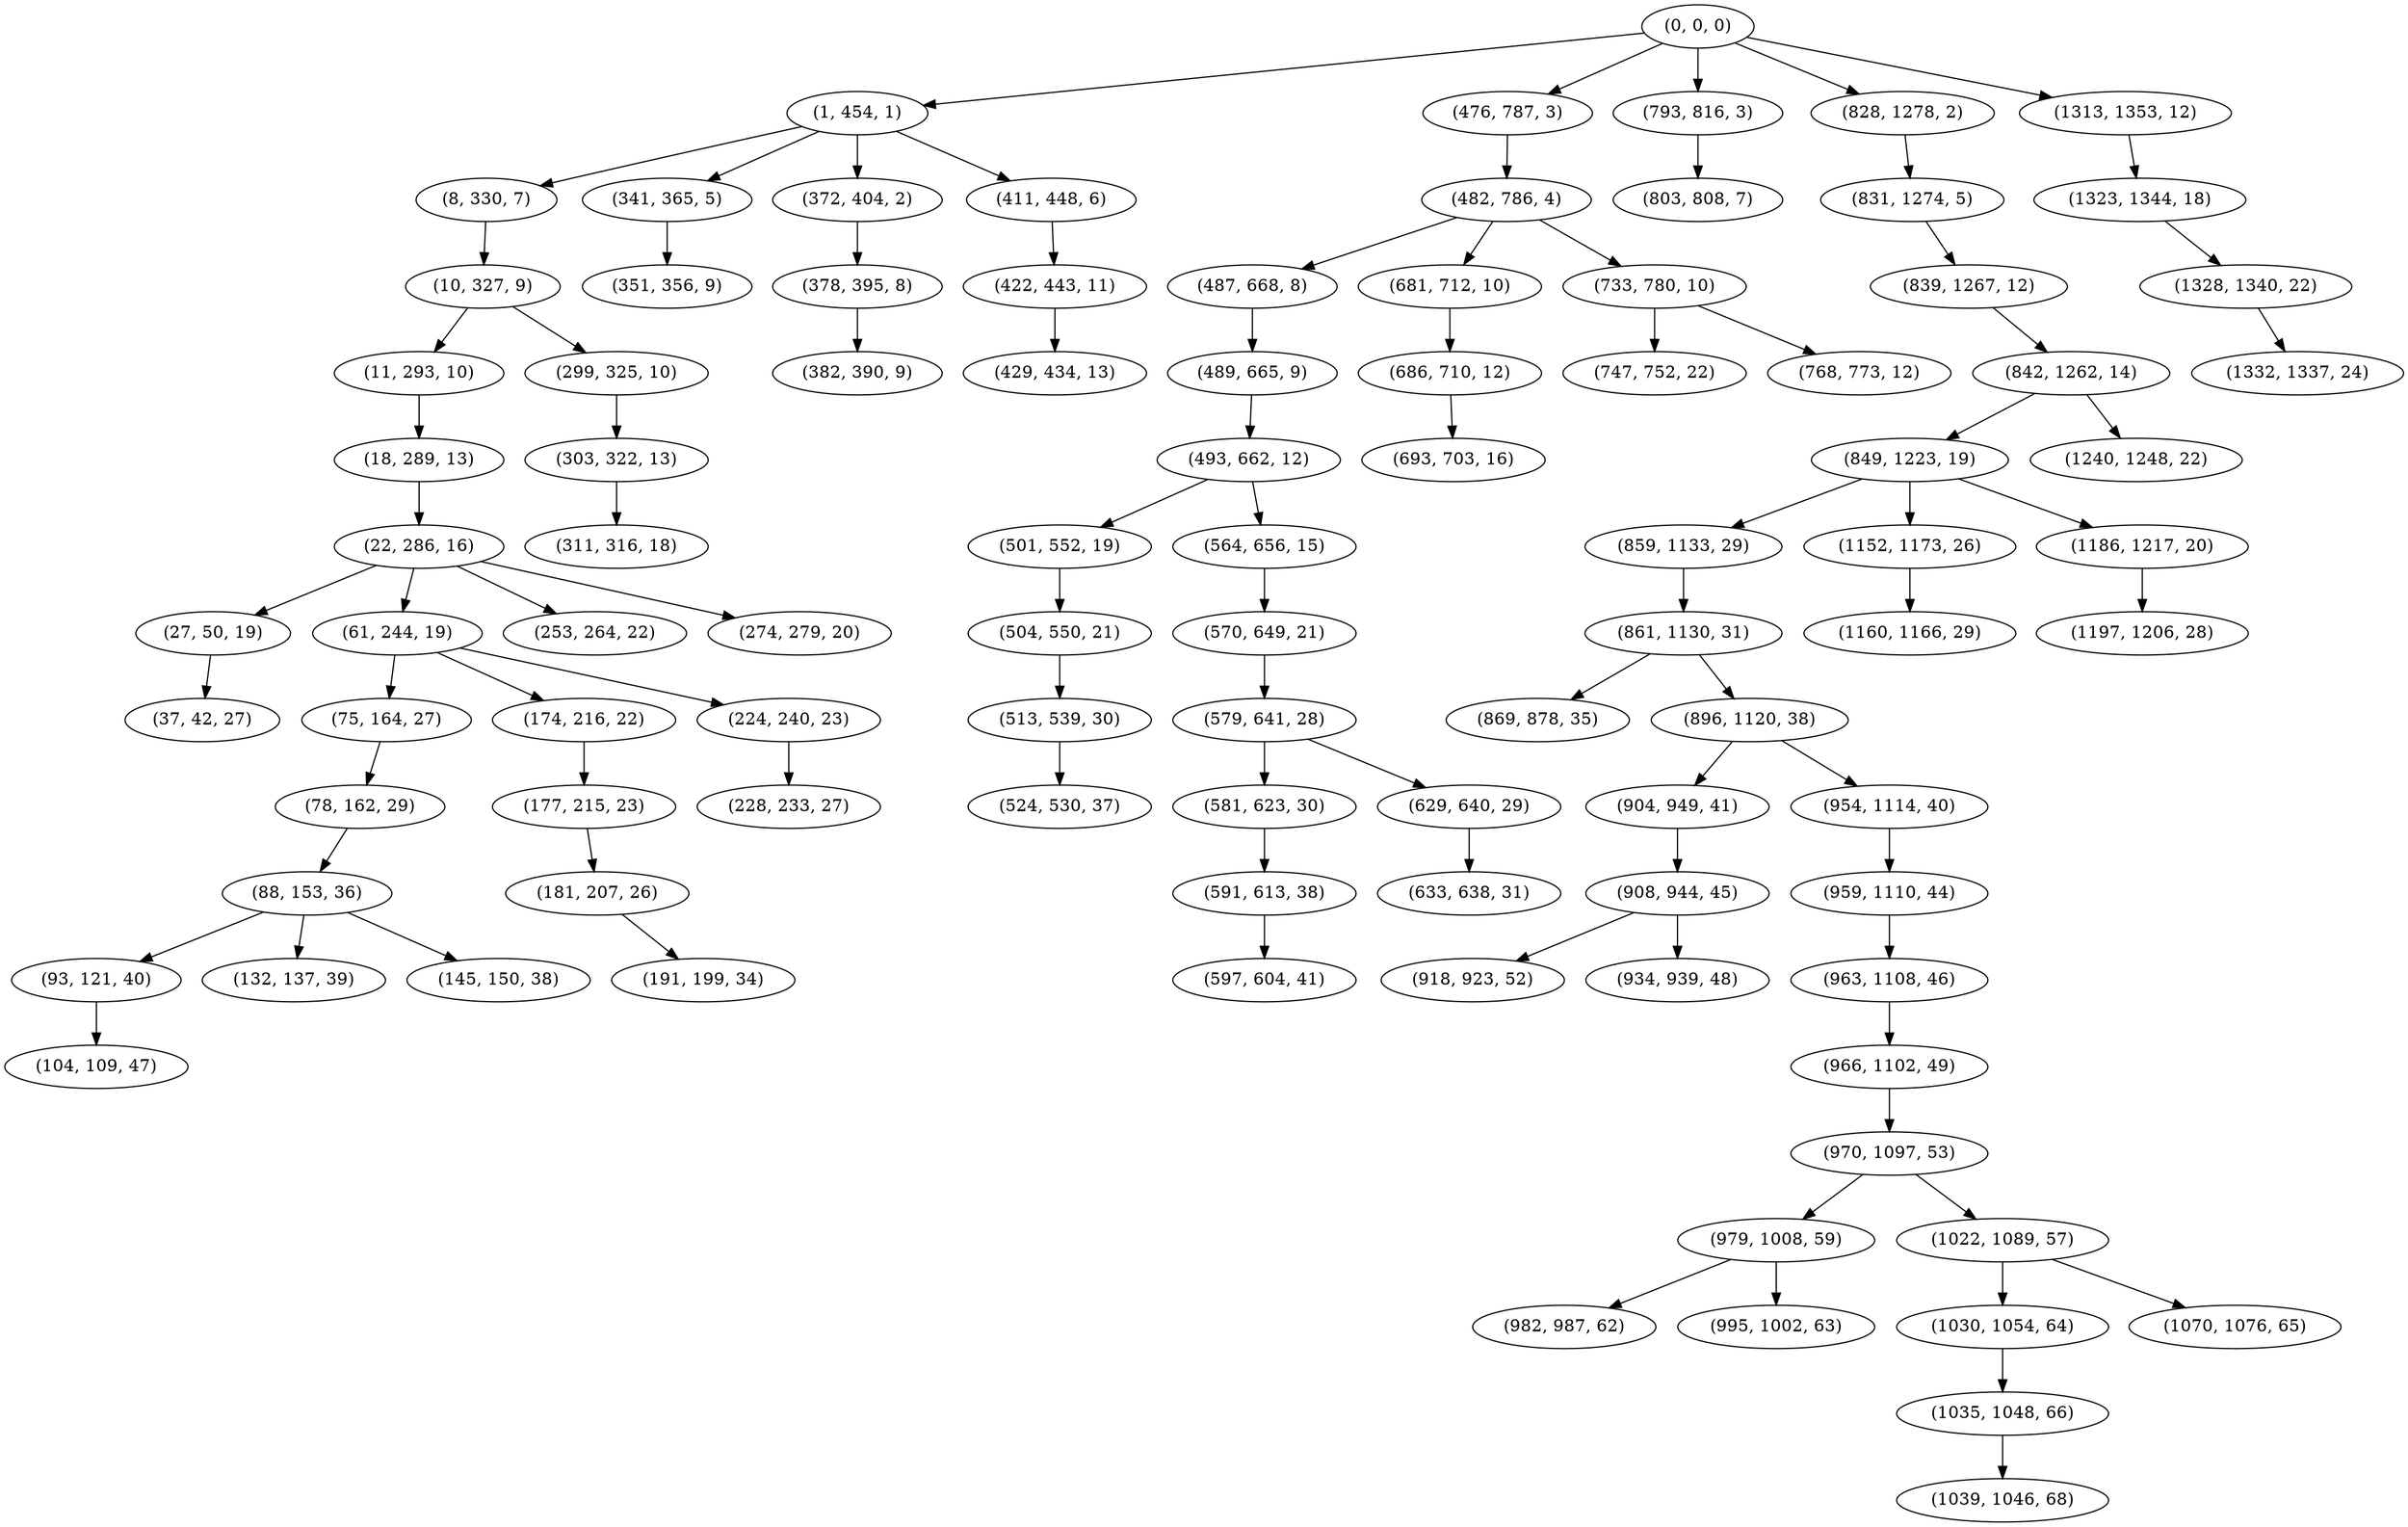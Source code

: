 digraph tree {
    "(0, 0, 0)";
    "(1, 454, 1)";
    "(8, 330, 7)";
    "(10, 327, 9)";
    "(11, 293, 10)";
    "(18, 289, 13)";
    "(22, 286, 16)";
    "(27, 50, 19)";
    "(37, 42, 27)";
    "(61, 244, 19)";
    "(75, 164, 27)";
    "(78, 162, 29)";
    "(88, 153, 36)";
    "(93, 121, 40)";
    "(104, 109, 47)";
    "(132, 137, 39)";
    "(145, 150, 38)";
    "(174, 216, 22)";
    "(177, 215, 23)";
    "(181, 207, 26)";
    "(191, 199, 34)";
    "(224, 240, 23)";
    "(228, 233, 27)";
    "(253, 264, 22)";
    "(274, 279, 20)";
    "(299, 325, 10)";
    "(303, 322, 13)";
    "(311, 316, 18)";
    "(341, 365, 5)";
    "(351, 356, 9)";
    "(372, 404, 2)";
    "(378, 395, 8)";
    "(382, 390, 9)";
    "(411, 448, 6)";
    "(422, 443, 11)";
    "(429, 434, 13)";
    "(476, 787, 3)";
    "(482, 786, 4)";
    "(487, 668, 8)";
    "(489, 665, 9)";
    "(493, 662, 12)";
    "(501, 552, 19)";
    "(504, 550, 21)";
    "(513, 539, 30)";
    "(524, 530, 37)";
    "(564, 656, 15)";
    "(570, 649, 21)";
    "(579, 641, 28)";
    "(581, 623, 30)";
    "(591, 613, 38)";
    "(597, 604, 41)";
    "(629, 640, 29)";
    "(633, 638, 31)";
    "(681, 712, 10)";
    "(686, 710, 12)";
    "(693, 703, 16)";
    "(733, 780, 10)";
    "(747, 752, 22)";
    "(768, 773, 12)";
    "(793, 816, 3)";
    "(803, 808, 7)";
    "(828, 1278, 2)";
    "(831, 1274, 5)";
    "(839, 1267, 12)";
    "(842, 1262, 14)";
    "(849, 1223, 19)";
    "(859, 1133, 29)";
    "(861, 1130, 31)";
    "(869, 878, 35)";
    "(896, 1120, 38)";
    "(904, 949, 41)";
    "(908, 944, 45)";
    "(918, 923, 52)";
    "(934, 939, 48)";
    "(954, 1114, 40)";
    "(959, 1110, 44)";
    "(963, 1108, 46)";
    "(966, 1102, 49)";
    "(970, 1097, 53)";
    "(979, 1008, 59)";
    "(982, 987, 62)";
    "(995, 1002, 63)";
    "(1022, 1089, 57)";
    "(1030, 1054, 64)";
    "(1035, 1048, 66)";
    "(1039, 1046, 68)";
    "(1070, 1076, 65)";
    "(1152, 1173, 26)";
    "(1160, 1166, 29)";
    "(1186, 1217, 20)";
    "(1197, 1206, 28)";
    "(1240, 1248, 22)";
    "(1313, 1353, 12)";
    "(1323, 1344, 18)";
    "(1328, 1340, 22)";
    "(1332, 1337, 24)";
    "(0, 0, 0)" -> "(1, 454, 1)";
    "(0, 0, 0)" -> "(476, 787, 3)";
    "(0, 0, 0)" -> "(793, 816, 3)";
    "(0, 0, 0)" -> "(828, 1278, 2)";
    "(0, 0, 0)" -> "(1313, 1353, 12)";
    "(1, 454, 1)" -> "(8, 330, 7)";
    "(1, 454, 1)" -> "(341, 365, 5)";
    "(1, 454, 1)" -> "(372, 404, 2)";
    "(1, 454, 1)" -> "(411, 448, 6)";
    "(8, 330, 7)" -> "(10, 327, 9)";
    "(10, 327, 9)" -> "(11, 293, 10)";
    "(10, 327, 9)" -> "(299, 325, 10)";
    "(11, 293, 10)" -> "(18, 289, 13)";
    "(18, 289, 13)" -> "(22, 286, 16)";
    "(22, 286, 16)" -> "(27, 50, 19)";
    "(22, 286, 16)" -> "(61, 244, 19)";
    "(22, 286, 16)" -> "(253, 264, 22)";
    "(22, 286, 16)" -> "(274, 279, 20)";
    "(27, 50, 19)" -> "(37, 42, 27)";
    "(61, 244, 19)" -> "(75, 164, 27)";
    "(61, 244, 19)" -> "(174, 216, 22)";
    "(61, 244, 19)" -> "(224, 240, 23)";
    "(75, 164, 27)" -> "(78, 162, 29)";
    "(78, 162, 29)" -> "(88, 153, 36)";
    "(88, 153, 36)" -> "(93, 121, 40)";
    "(88, 153, 36)" -> "(132, 137, 39)";
    "(88, 153, 36)" -> "(145, 150, 38)";
    "(93, 121, 40)" -> "(104, 109, 47)";
    "(174, 216, 22)" -> "(177, 215, 23)";
    "(177, 215, 23)" -> "(181, 207, 26)";
    "(181, 207, 26)" -> "(191, 199, 34)";
    "(224, 240, 23)" -> "(228, 233, 27)";
    "(299, 325, 10)" -> "(303, 322, 13)";
    "(303, 322, 13)" -> "(311, 316, 18)";
    "(341, 365, 5)" -> "(351, 356, 9)";
    "(372, 404, 2)" -> "(378, 395, 8)";
    "(378, 395, 8)" -> "(382, 390, 9)";
    "(411, 448, 6)" -> "(422, 443, 11)";
    "(422, 443, 11)" -> "(429, 434, 13)";
    "(476, 787, 3)" -> "(482, 786, 4)";
    "(482, 786, 4)" -> "(487, 668, 8)";
    "(482, 786, 4)" -> "(681, 712, 10)";
    "(482, 786, 4)" -> "(733, 780, 10)";
    "(487, 668, 8)" -> "(489, 665, 9)";
    "(489, 665, 9)" -> "(493, 662, 12)";
    "(493, 662, 12)" -> "(501, 552, 19)";
    "(493, 662, 12)" -> "(564, 656, 15)";
    "(501, 552, 19)" -> "(504, 550, 21)";
    "(504, 550, 21)" -> "(513, 539, 30)";
    "(513, 539, 30)" -> "(524, 530, 37)";
    "(564, 656, 15)" -> "(570, 649, 21)";
    "(570, 649, 21)" -> "(579, 641, 28)";
    "(579, 641, 28)" -> "(581, 623, 30)";
    "(579, 641, 28)" -> "(629, 640, 29)";
    "(581, 623, 30)" -> "(591, 613, 38)";
    "(591, 613, 38)" -> "(597, 604, 41)";
    "(629, 640, 29)" -> "(633, 638, 31)";
    "(681, 712, 10)" -> "(686, 710, 12)";
    "(686, 710, 12)" -> "(693, 703, 16)";
    "(733, 780, 10)" -> "(747, 752, 22)";
    "(733, 780, 10)" -> "(768, 773, 12)";
    "(793, 816, 3)" -> "(803, 808, 7)";
    "(828, 1278, 2)" -> "(831, 1274, 5)";
    "(831, 1274, 5)" -> "(839, 1267, 12)";
    "(839, 1267, 12)" -> "(842, 1262, 14)";
    "(842, 1262, 14)" -> "(849, 1223, 19)";
    "(842, 1262, 14)" -> "(1240, 1248, 22)";
    "(849, 1223, 19)" -> "(859, 1133, 29)";
    "(849, 1223, 19)" -> "(1152, 1173, 26)";
    "(849, 1223, 19)" -> "(1186, 1217, 20)";
    "(859, 1133, 29)" -> "(861, 1130, 31)";
    "(861, 1130, 31)" -> "(869, 878, 35)";
    "(861, 1130, 31)" -> "(896, 1120, 38)";
    "(896, 1120, 38)" -> "(904, 949, 41)";
    "(896, 1120, 38)" -> "(954, 1114, 40)";
    "(904, 949, 41)" -> "(908, 944, 45)";
    "(908, 944, 45)" -> "(918, 923, 52)";
    "(908, 944, 45)" -> "(934, 939, 48)";
    "(954, 1114, 40)" -> "(959, 1110, 44)";
    "(959, 1110, 44)" -> "(963, 1108, 46)";
    "(963, 1108, 46)" -> "(966, 1102, 49)";
    "(966, 1102, 49)" -> "(970, 1097, 53)";
    "(970, 1097, 53)" -> "(979, 1008, 59)";
    "(970, 1097, 53)" -> "(1022, 1089, 57)";
    "(979, 1008, 59)" -> "(982, 987, 62)";
    "(979, 1008, 59)" -> "(995, 1002, 63)";
    "(1022, 1089, 57)" -> "(1030, 1054, 64)";
    "(1022, 1089, 57)" -> "(1070, 1076, 65)";
    "(1030, 1054, 64)" -> "(1035, 1048, 66)";
    "(1035, 1048, 66)" -> "(1039, 1046, 68)";
    "(1152, 1173, 26)" -> "(1160, 1166, 29)";
    "(1186, 1217, 20)" -> "(1197, 1206, 28)";
    "(1313, 1353, 12)" -> "(1323, 1344, 18)";
    "(1323, 1344, 18)" -> "(1328, 1340, 22)";
    "(1328, 1340, 22)" -> "(1332, 1337, 24)";
}
